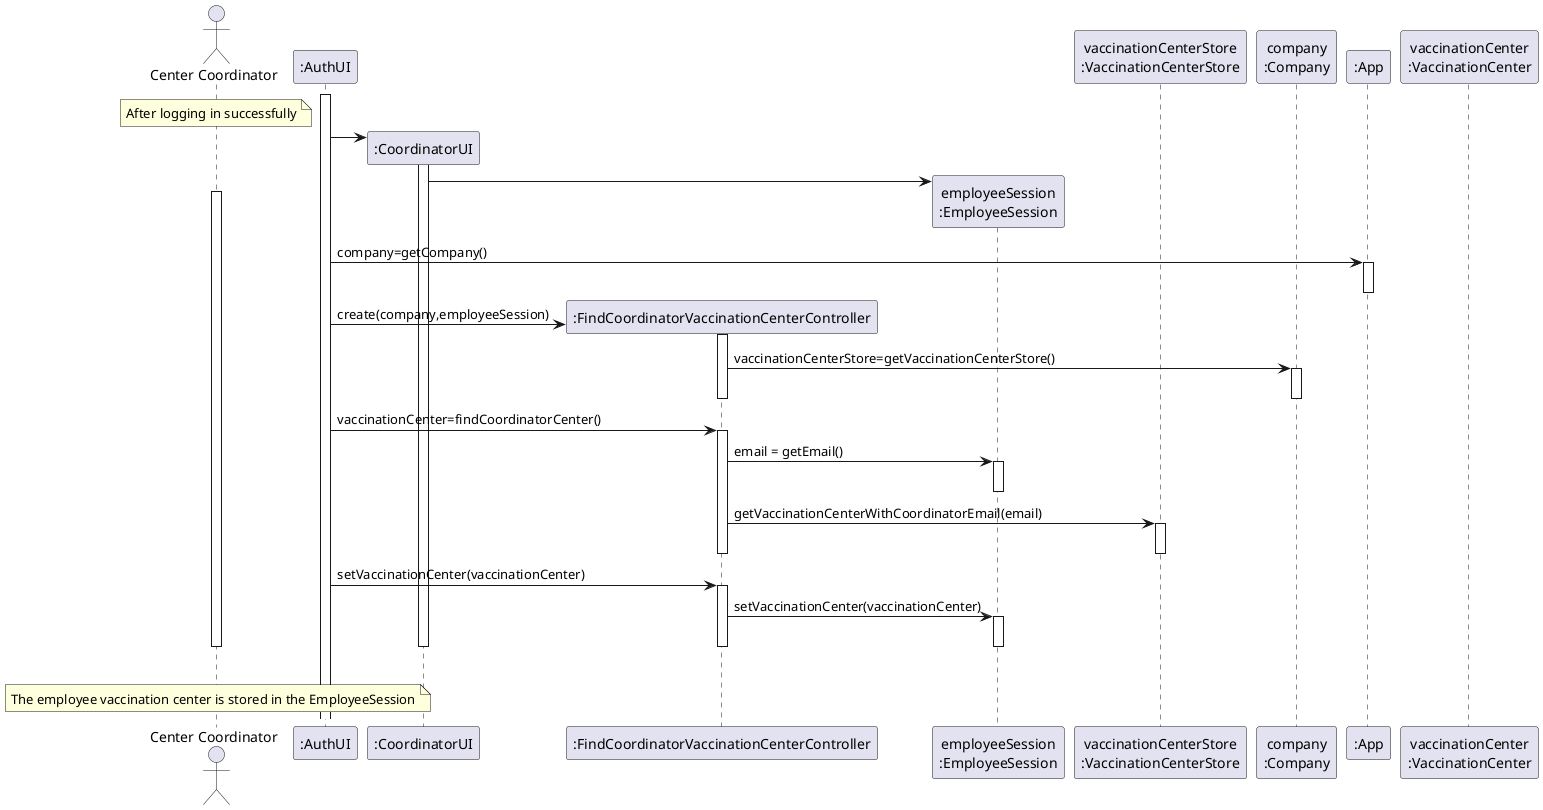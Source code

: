 @startuml CoordinatorLogin_SD

actor "Center Coordinator" as COORDINATOR

note over COORDINATOR
 After logging in successfully
end note

participant ":AuthUI" as AUTHUI
participant ":CoordinatorUI" as EUI
' participant ":FindCoordinatorVaccinationCenterUI" as UI
participant ":FindCoordinatorVaccinationCenterController" as CTRL
participant "employeeSession\n:EmployeeSession" as SESSION
participant "company\n:Company" as COMP
participant "vaccinationCenterStore\n:VaccinationCenterStore" as VACCS
' participant "centerDTO\n:VaccinationCenterListDTO" as CDTO
participant "company\n:Company" as COMP
participant ":App" as APP
participant "vaccinationCenter\n:VaccinationCenter"
' participant "vaccinationCenters\n:List<VaccinationCenterListDTO>"

activate AUTHUI
AUTHUI -> EUI **
activate EUI
EUI -> SESSION **
' EUI -> UI **
' AUTHUI -> UI : run()
' activate UI
activate COORDINATOR

AUTHUI -> APP : company=getCompany()
activate APP
deactivate APP


AUTHUI -> CTRL ** : create(company,employeeSession)
activate CTRL
CTRL -> COMP : vaccinationCenterStore=getVaccinationCenterStore()
activate COMP
deactivate COMP
deactivate CTRL

AUTHUI -> CTRL : vaccinationCenter=findCoordinatorCenter()
activate CTRL

CTRL -> SESSION : email = getEmail()
activate SESSION
deactivate SESSION

CTRL -> VACCS : getVaccinationCenterWithCoordinatorEmail(email)
activate VACCS
deactivate VACCS

deactivate CTRL


AUTHUI -> CTRL : setVaccinationCenter(vaccinationCenter)
activate CTRL
' deactivate UI
' CTRL -> CDTO : email=getEmail()
' activate CDTO
' deactivate CDTO
' CTRL -> VACCS : vaccinationCenter=getVaccinationCenterWithEmail(email)
' activate VACCS
' deactivate VACCS
CTRL -> SESSION : setVaccinationCenter(vaccinationCenter)
activate SESSION
deactivate SESSION
deactivate EUI



deactivate CTRL

' deactivate UI

deactivate COORDINATOR

|||

note over COORDINATOR
  The employee vaccination center is stored in the EmployeeSession
end note
@enduml
